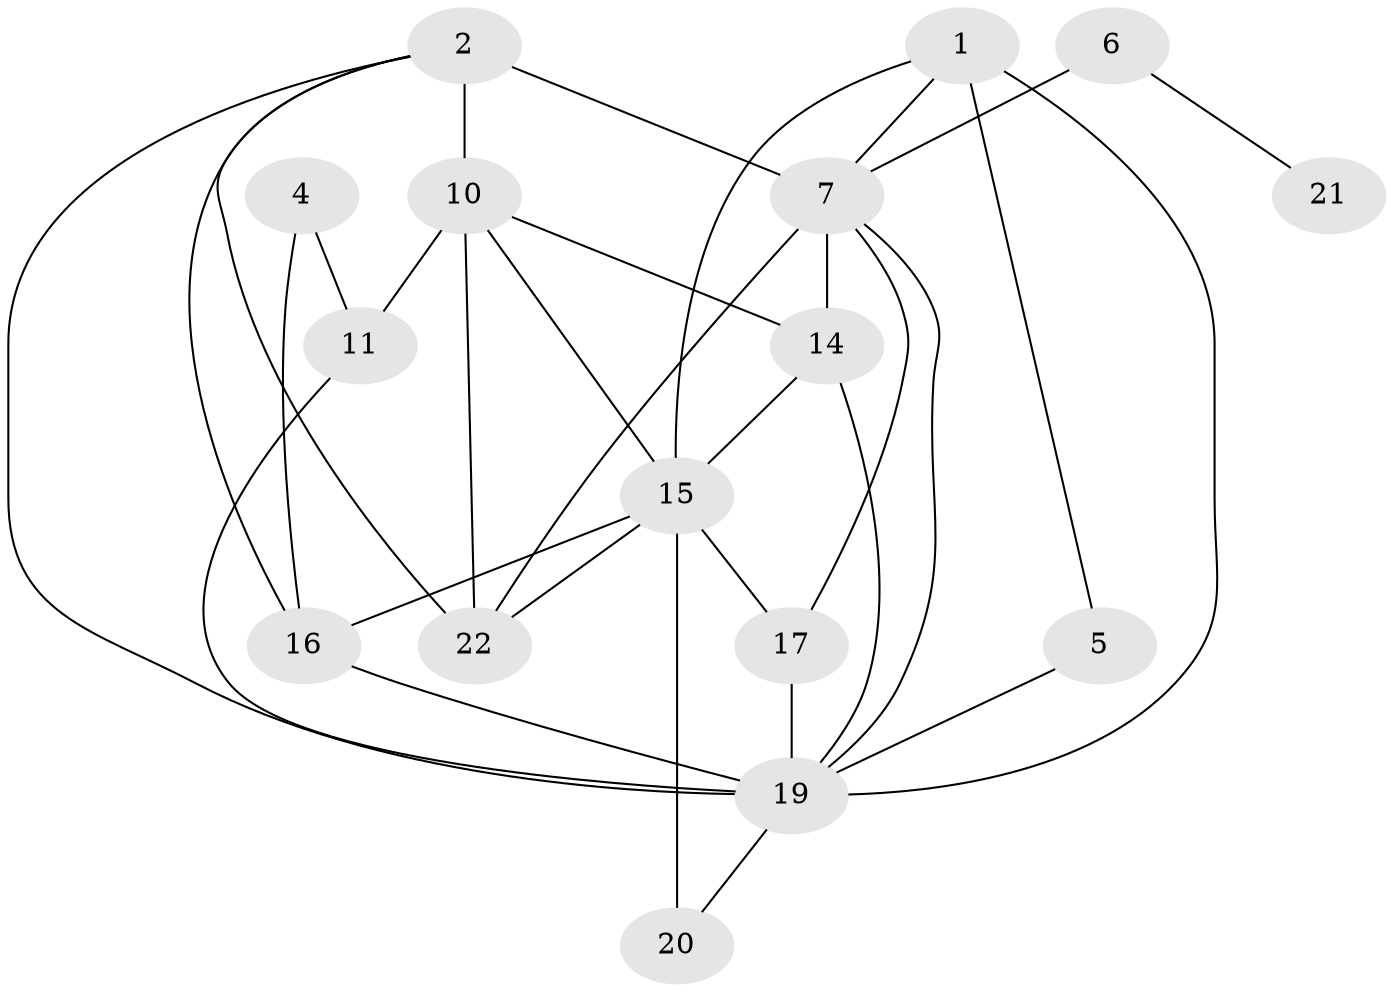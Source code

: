 // original degree distribution, {2: 0.32, 5: 0.06, 0: 0.14, 4: 0.1, 1: 0.18, 3: 0.18, 6: 0.02}
// Generated by graph-tools (version 1.1) at 2025/48/03/04/25 22:48:03]
// undirected, 16 vertices, 32 edges
graph export_dot {
  node [color=gray90,style=filled];
  1;
  2;
  4;
  5;
  6;
  7;
  10;
  11;
  14;
  15;
  16;
  17;
  19;
  20;
  21;
  22;
  1 -- 5 [weight=2.0];
  1 -- 7 [weight=1.0];
  1 -- 15 [weight=1.0];
  1 -- 19 [weight=1.0];
  2 -- 7 [weight=4.0];
  2 -- 10 [weight=3.0];
  2 -- 16 [weight=1.0];
  2 -- 19 [weight=3.0];
  2 -- 22 [weight=2.0];
  4 -- 11 [weight=1.0];
  4 -- 16 [weight=1.0];
  5 -- 19 [weight=3.0];
  6 -- 7 [weight=2.0];
  6 -- 21 [weight=1.0];
  7 -- 14 [weight=1.0];
  7 -- 17 [weight=1.0];
  7 -- 19 [weight=1.0];
  7 -- 22 [weight=1.0];
  10 -- 11 [weight=2.0];
  10 -- 14 [weight=1.0];
  10 -- 15 [weight=2.0];
  10 -- 22 [weight=1.0];
  11 -- 19 [weight=1.0];
  14 -- 15 [weight=2.0];
  14 -- 19 [weight=1.0];
  15 -- 16 [weight=1.0];
  15 -- 17 [weight=1.0];
  15 -- 20 [weight=4.0];
  15 -- 22 [weight=1.0];
  16 -- 19 [weight=1.0];
  17 -- 19 [weight=1.0];
  19 -- 20 [weight=1.0];
}
